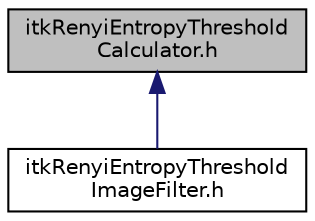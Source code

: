 digraph "itkRenyiEntropyThresholdCalculator.h"
{
 // LATEX_PDF_SIZE
  edge [fontname="Helvetica",fontsize="10",labelfontname="Helvetica",labelfontsize="10"];
  node [fontname="Helvetica",fontsize="10",shape=record];
  Node1 [label="itkRenyiEntropyThreshold\lCalculator.h",height=0.2,width=0.4,color="black", fillcolor="grey75", style="filled", fontcolor="black",tooltip=" "];
  Node1 -> Node2 [dir="back",color="midnightblue",fontsize="10",style="solid",fontname="Helvetica"];
  Node2 [label="itkRenyiEntropyThreshold\lImageFilter.h",height=0.2,width=0.4,color="black", fillcolor="white", style="filled",URL="$itkRenyiEntropyThresholdImageFilter_8h.html",tooltip=" "];
}
